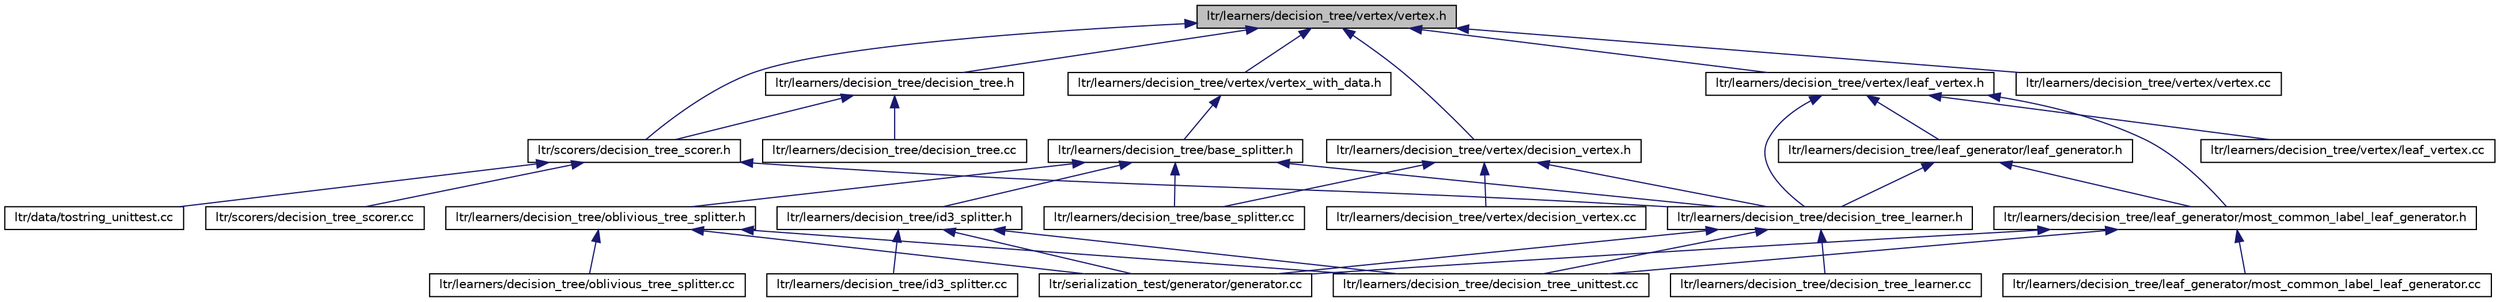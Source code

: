 digraph G
{
  edge [fontname="Helvetica",fontsize="10",labelfontname="Helvetica",labelfontsize="10"];
  node [fontname="Helvetica",fontsize="10",shape=record];
  Node1 [label="ltr/learners/decision_tree/vertex/vertex.h",height=0.2,width=0.4,color="black", fillcolor="grey75", style="filled" fontcolor="black"];
  Node1 -> Node2 [dir="back",color="midnightblue",fontsize="10",style="solid",fontname="Helvetica"];
  Node2 [label="ltr/scorers/decision_tree_scorer.h",height=0.2,width=0.4,color="black", fillcolor="white", style="filled",URL="$decision__tree__scorer_8h.html"];
  Node2 -> Node3 [dir="back",color="midnightblue",fontsize="10",style="solid",fontname="Helvetica"];
  Node3 [label="ltr/data/tostring_unittest.cc",height=0.2,width=0.4,color="black", fillcolor="white", style="filled",URL="$tostring__unittest_8cc.html"];
  Node2 -> Node4 [dir="back",color="midnightblue",fontsize="10",style="solid",fontname="Helvetica"];
  Node4 [label="ltr/learners/decision_tree/decision_tree_learner.h",height=0.2,width=0.4,color="black", fillcolor="white", style="filled",URL="$decision__tree__learner_8h.html"];
  Node4 -> Node5 [dir="back",color="midnightblue",fontsize="10",style="solid",fontname="Helvetica"];
  Node5 [label="ltr/learners/decision_tree/decision_tree_learner.cc",height=0.2,width=0.4,color="black", fillcolor="white", style="filled",URL="$decision__tree__learner_8cc.html"];
  Node4 -> Node6 [dir="back",color="midnightblue",fontsize="10",style="solid",fontname="Helvetica"];
  Node6 [label="ltr/learners/decision_tree/decision_tree_unittest.cc",height=0.2,width=0.4,color="black", fillcolor="white", style="filled",URL="$decision__tree__unittest_8cc.html"];
  Node4 -> Node7 [dir="back",color="midnightblue",fontsize="10",style="solid",fontname="Helvetica"];
  Node7 [label="ltr/serialization_test/generator/generator.cc",height=0.2,width=0.4,color="black", fillcolor="white", style="filled",URL="$generator_8cc.html"];
  Node2 -> Node8 [dir="back",color="midnightblue",fontsize="10",style="solid",fontname="Helvetica"];
  Node8 [label="ltr/scorers/decision_tree_scorer.cc",height=0.2,width=0.4,color="black", fillcolor="white", style="filled",URL="$decision__tree__scorer_8cc.html"];
  Node1 -> Node9 [dir="back",color="midnightblue",fontsize="10",style="solid",fontname="Helvetica"];
  Node9 [label="ltr/learners/decision_tree/decision_tree.h",height=0.2,width=0.4,color="black", fillcolor="white", style="filled",URL="$decision__tree_8h.html"];
  Node9 -> Node2 [dir="back",color="midnightblue",fontsize="10",style="solid",fontname="Helvetica"];
  Node9 -> Node10 [dir="back",color="midnightblue",fontsize="10",style="solid",fontname="Helvetica"];
  Node10 [label="ltr/learners/decision_tree/decision_tree.cc",height=0.2,width=0.4,color="black", fillcolor="white", style="filled",URL="$decision__tree_8cc.html"];
  Node1 -> Node11 [dir="back",color="midnightblue",fontsize="10",style="solid",fontname="Helvetica"];
  Node11 [label="ltr/learners/decision_tree/vertex/decision_vertex.h",height=0.2,width=0.4,color="black", fillcolor="white", style="filled",URL="$decision__vertex_8h.html"];
  Node11 -> Node12 [dir="back",color="midnightblue",fontsize="10",style="solid",fontname="Helvetica"];
  Node12 [label="ltr/learners/decision_tree/base_splitter.cc",height=0.2,width=0.4,color="black", fillcolor="white", style="filled",URL="$base__splitter_8cc.html"];
  Node11 -> Node4 [dir="back",color="midnightblue",fontsize="10",style="solid",fontname="Helvetica"];
  Node11 -> Node13 [dir="back",color="midnightblue",fontsize="10",style="solid",fontname="Helvetica"];
  Node13 [label="ltr/learners/decision_tree/vertex/decision_vertex.cc",height=0.2,width=0.4,color="black", fillcolor="white", style="filled",URL="$decision__vertex_8cc.html"];
  Node1 -> Node14 [dir="back",color="midnightblue",fontsize="10",style="solid",fontname="Helvetica"];
  Node14 [label="ltr/learners/decision_tree/vertex/vertex_with_data.h",height=0.2,width=0.4,color="black", fillcolor="white", style="filled",URL="$vertex__with__data_8h.html"];
  Node14 -> Node15 [dir="back",color="midnightblue",fontsize="10",style="solid",fontname="Helvetica"];
  Node15 [label="ltr/learners/decision_tree/base_splitter.h",height=0.2,width=0.4,color="black", fillcolor="white", style="filled",URL="$base__splitter_8h.html"];
  Node15 -> Node12 [dir="back",color="midnightblue",fontsize="10",style="solid",fontname="Helvetica"];
  Node15 -> Node4 [dir="back",color="midnightblue",fontsize="10",style="solid",fontname="Helvetica"];
  Node15 -> Node16 [dir="back",color="midnightblue",fontsize="10",style="solid",fontname="Helvetica"];
  Node16 [label="ltr/learners/decision_tree/oblivious_tree_splitter.h",height=0.2,width=0.4,color="black", fillcolor="white", style="filled",URL="$oblivious__tree__splitter_8h.html"];
  Node16 -> Node6 [dir="back",color="midnightblue",fontsize="10",style="solid",fontname="Helvetica"];
  Node16 -> Node17 [dir="back",color="midnightblue",fontsize="10",style="solid",fontname="Helvetica"];
  Node17 [label="ltr/learners/decision_tree/oblivious_tree_splitter.cc",height=0.2,width=0.4,color="black", fillcolor="white", style="filled",URL="$oblivious__tree__splitter_8cc.html"];
  Node16 -> Node7 [dir="back",color="midnightblue",fontsize="10",style="solid",fontname="Helvetica"];
  Node15 -> Node18 [dir="back",color="midnightblue",fontsize="10",style="solid",fontname="Helvetica"];
  Node18 [label="ltr/learners/decision_tree/id3_splitter.h",height=0.2,width=0.4,color="black", fillcolor="white", style="filled",URL="$id3__splitter_8h.html"];
  Node18 -> Node6 [dir="back",color="midnightblue",fontsize="10",style="solid",fontname="Helvetica"];
  Node18 -> Node19 [dir="back",color="midnightblue",fontsize="10",style="solid",fontname="Helvetica"];
  Node19 [label="ltr/learners/decision_tree/id3_splitter.cc",height=0.2,width=0.4,color="black", fillcolor="white", style="filled",URL="$id3__splitter_8cc.html"];
  Node18 -> Node7 [dir="back",color="midnightblue",fontsize="10",style="solid",fontname="Helvetica"];
  Node1 -> Node20 [dir="back",color="midnightblue",fontsize="10",style="solid",fontname="Helvetica"];
  Node20 [label="ltr/learners/decision_tree/vertex/leaf_vertex.h",height=0.2,width=0.4,color="black", fillcolor="white", style="filled",URL="$leaf__vertex_8h.html"];
  Node20 -> Node21 [dir="back",color="midnightblue",fontsize="10",style="solid",fontname="Helvetica"];
  Node21 [label="ltr/learners/decision_tree/leaf_generator/leaf_generator.h",height=0.2,width=0.4,color="black", fillcolor="white", style="filled",URL="$leaf__generator_8h.html"];
  Node21 -> Node4 [dir="back",color="midnightblue",fontsize="10",style="solid",fontname="Helvetica"];
  Node21 -> Node22 [dir="back",color="midnightblue",fontsize="10",style="solid",fontname="Helvetica"];
  Node22 [label="ltr/learners/decision_tree/leaf_generator/most_common_label_leaf_generator.h",height=0.2,width=0.4,color="black", fillcolor="white", style="filled",URL="$most__common__label__leaf__generator_8h.html"];
  Node22 -> Node6 [dir="back",color="midnightblue",fontsize="10",style="solid",fontname="Helvetica"];
  Node22 -> Node23 [dir="back",color="midnightblue",fontsize="10",style="solid",fontname="Helvetica"];
  Node23 [label="ltr/learners/decision_tree/leaf_generator/most_common_label_leaf_generator.cc",height=0.2,width=0.4,color="black", fillcolor="white", style="filled",URL="$most__common__label__leaf__generator_8cc.html"];
  Node22 -> Node7 [dir="back",color="midnightblue",fontsize="10",style="solid",fontname="Helvetica"];
  Node20 -> Node4 [dir="back",color="midnightblue",fontsize="10",style="solid",fontname="Helvetica"];
  Node20 -> Node22 [dir="back",color="midnightblue",fontsize="10",style="solid",fontname="Helvetica"];
  Node20 -> Node24 [dir="back",color="midnightblue",fontsize="10",style="solid",fontname="Helvetica"];
  Node24 [label="ltr/learners/decision_tree/vertex/leaf_vertex.cc",height=0.2,width=0.4,color="black", fillcolor="white", style="filled",URL="$leaf__vertex_8cc.html"];
  Node1 -> Node25 [dir="back",color="midnightblue",fontsize="10",style="solid",fontname="Helvetica"];
  Node25 [label="ltr/learners/decision_tree/vertex/vertex.cc",height=0.2,width=0.4,color="black", fillcolor="white", style="filled",URL="$vertex_8cc.html"];
}
